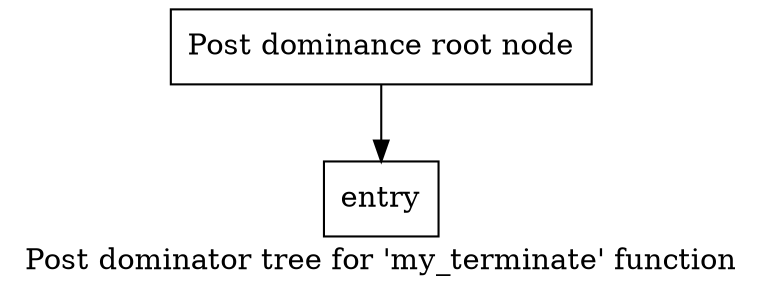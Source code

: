 digraph "Post dominator tree for 'my_terminate' function" {
	label="Post dominator tree for 'my_terminate' function";

	Node0x558c2cb068b0 [shape=record,label="{Post dominance root node}"];
	Node0x558c2cb068b0 -> Node0x558c2cb07ac0;
	Node0x558c2cb07ac0 [shape=record,label="{entry}"];
}
